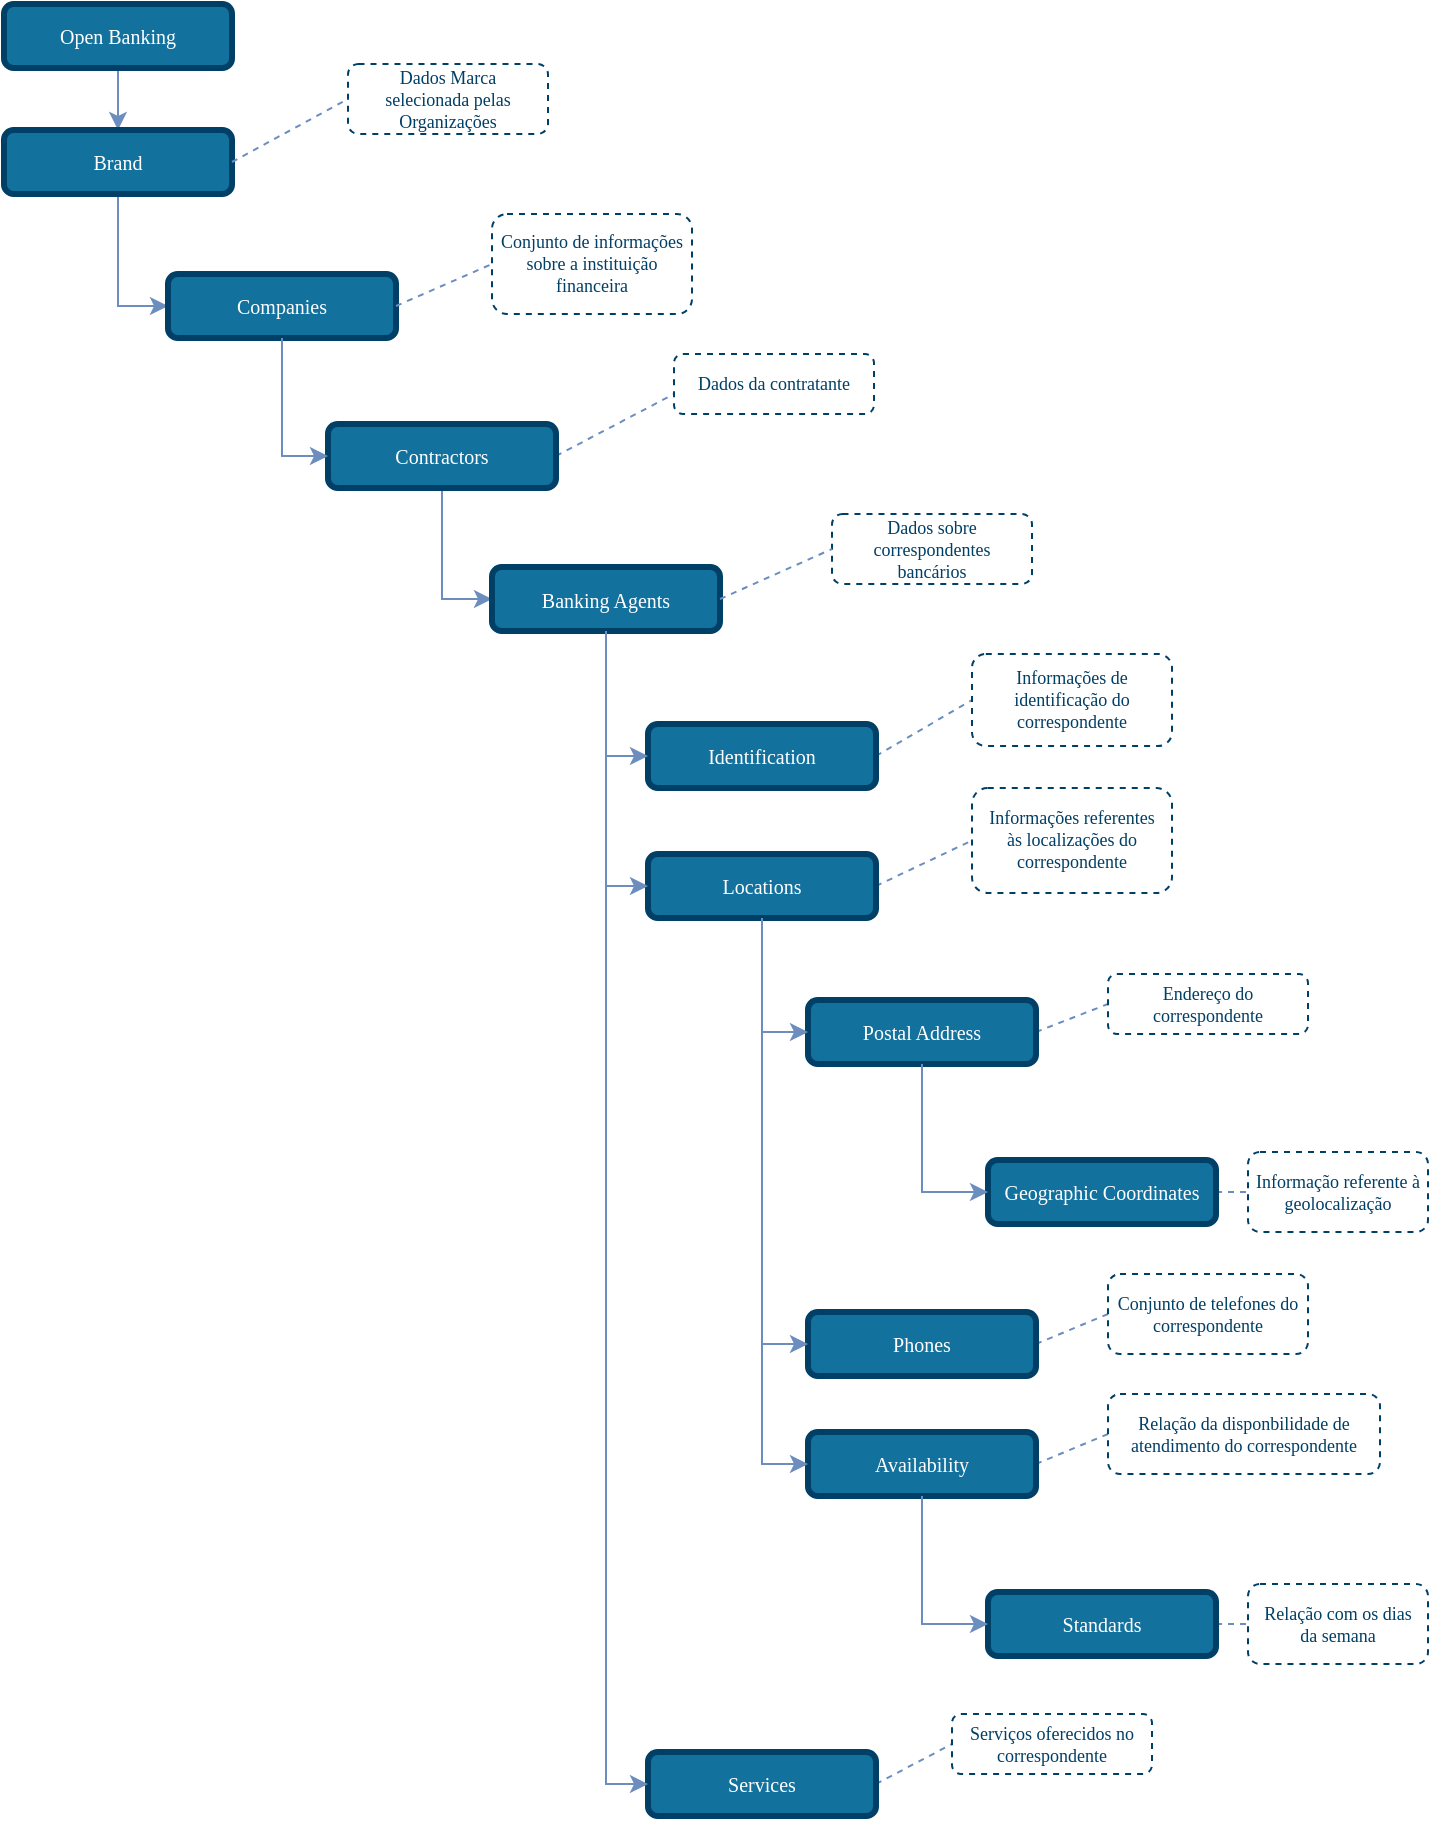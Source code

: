 <mxfile version="13.1.1" type="device"><diagram id="pwx9f-JPc5i2mSrcDJkJ" name="Page-1"><mxGraphModel dx="1646" dy="904" grid="1" gridSize="10" guides="1" tooltips="1" connect="1" arrows="1" fold="1" page="1" pageScale="1" pageWidth="827" pageHeight="1169" math="0" shadow="0"><root><mxCell id="0"/><mxCell id="1" parent="0"/><mxCell id="CP8brj2QoUajFCljk4hs-6" style="edgeStyle=orthogonalEdgeStyle;rounded=0;orthogonalLoop=1;jettySize=auto;html=1;exitX=0.5;exitY=1;exitDx=0;exitDy=0;entryX=0.5;entryY=0;entryDx=0;entryDy=0;endSize=6;fillColor=#dae8fc;strokeColor=#6c8ebf;comic=0;shadow=0;backgroundOutline=0;snapToPoint=0;fixDash=0;endArrow=classic;endFill=1;" parent="1" source="CP8brj2QoUajFCljk4hs-1" target="VmE8CRwHYokzrLCxkQC2-2" edge="1"><mxGeometry relative="1" as="geometry"/></mxCell><mxCell id="CP8brj2QoUajFCljk4hs-1" value="Open Banking" style="rounded=1;whiteSpace=wrap;html=1;comic=0;shadow=0;backgroundOutline=0;snapToPoint=0;fixDash=0;strokeWidth=3;fontFamily=Verdana;fontStyle=0;labelBackgroundColor=none;labelBorderColor=none;fontSize=10;fillColor=#13719E;strokeColor=#003F66;fontColor=#ffffff;" parent="1" vertex="1"><mxGeometry x="158" y="45" width="114" height="32" as="geometry"/></mxCell><mxCell id="s8GSPq7UgO-F03P1_zAw-9" style="edgeStyle=orthogonalEdgeStyle;rounded=0;orthogonalLoop=1;jettySize=auto;html=1;exitX=0.5;exitY=1;exitDx=0;exitDy=0;entryX=0;entryY=0.5;entryDx=0;entryDy=0;strokeColor=#6C8EBF;endArrow=classic;endFill=1;" parent="1" source="CP8brj2QoUajFCljk4hs-3" target="s8GSPq7UgO-F03P1_zAw-1" edge="1"><mxGeometry relative="1" as="geometry"/></mxCell><mxCell id="s8GSPq7UgO-F03P1_zAw-17" style="edgeStyle=none;rounded=1;orthogonalLoop=1;jettySize=auto;html=1;exitX=1;exitY=0.5;exitDx=0;exitDy=0;dashed=1;endArrow=none;endFill=0;endSize=6;strokeColor=#6C8EBF;" parent="1" source="CP8brj2QoUajFCljk4hs-3" edge="1"><mxGeometry relative="1" as="geometry"><mxPoint x="493" y="240" as="targetPoint"/></mxGeometry></mxCell><mxCell id="CP8brj2QoUajFCljk4hs-3" value="Contractors" style="rounded=1;whiteSpace=wrap;html=1;comic=0;shadow=0;backgroundOutline=0;snapToPoint=0;fixDash=0;strokeWidth=3;fontFamily=Verdana;fontStyle=0;labelBackgroundColor=none;labelBorderColor=none;fontSize=10;fillColor=#13719E;strokeColor=#003F66;fontColor=#ffffff;" parent="1" vertex="1"><mxGeometry x="320" y="255" width="114" height="32" as="geometry"/></mxCell><mxCell id="s8GSPq7UgO-F03P1_zAw-22" style="edgeStyle=none;rounded=1;orthogonalLoop=1;jettySize=auto;html=1;exitX=1;exitY=0.5;exitDx=0;exitDy=0;entryX=0;entryY=0.5;entryDx=0;entryDy=0;dashed=1;endArrow=none;endFill=0;endSize=6;strokeColor=#6C8EBF;" parent="1" source="CP8brj2QoUajFCljk4hs-12" target="s8GSPq7UgO-F03P1_zAw-21" edge="1"><mxGeometry relative="1" as="geometry"/></mxCell><mxCell id="CP8brj2QoUajFCljk4hs-12" value="Locations" style="rounded=1;whiteSpace=wrap;html=1;comic=0;shadow=0;backgroundOutline=0;snapToPoint=0;fixDash=0;strokeWidth=3;fontFamily=Verdana;fontStyle=0;labelBackgroundColor=none;labelBorderColor=none;fontSize=10;fillColor=#13719E;strokeColor=#003F66;fontColor=#ffffff;" parent="1" vertex="1"><mxGeometry x="480" y="470" width="114" height="32" as="geometry"/></mxCell><mxCell id="CP8brj2QoUajFCljk4hs-20" value="&lt;font style=&quot;font-size: 9px&quot;&gt;Dados da contratante&lt;/font&gt;" style="rounded=1;whiteSpace=wrap;html=1;shadow=0;comic=0;strokeColor=#003F66;strokeWidth=1;fillColor=#ffffff;gradientColor=#ffffff;fontFamily=Verdana;fontSize=9;fontColor=#003F66;dashed=1;spacingLeft=5;spacing=0;spacingRight=5;spacingBottom=5;spacingTop=5;align=center;verticalAlign=middle;" parent="1" vertex="1"><mxGeometry x="493" y="220" width="100" height="30" as="geometry"/></mxCell><mxCell id="s8GSPq7UgO-F03P1_zAw-1" value="Banking Agents" style="rounded=1;whiteSpace=wrap;html=1;comic=0;shadow=0;backgroundOutline=0;snapToPoint=0;fixDash=0;strokeWidth=3;fontFamily=Verdana;fontStyle=0;labelBackgroundColor=none;labelBorderColor=none;fontSize=10;fillColor=#13719E;strokeColor=#003F66;fontColor=#ffffff;" parent="1" vertex="1"><mxGeometry x="402" y="326.5" width="114" height="32" as="geometry"/></mxCell><mxCell id="s8GSPq7UgO-F03P1_zAw-16" style="rounded=1;orthogonalLoop=1;jettySize=auto;html=1;exitX=1;exitY=0.5;exitDx=0;exitDy=0;entryX=0;entryY=0.5;entryDx=0;entryDy=0;endArrow=none;endFill=0;endSize=6;strokeColor=#6C8EBF;dashed=1;" parent="1" source="s8GSPq7UgO-F03P1_zAw-3" target="s8GSPq7UgO-F03P1_zAw-15" edge="1"><mxGeometry relative="1" as="geometry"/></mxCell><mxCell id="s8GSPq7UgO-F03P1_zAw-3" value="Identification" style="rounded=1;comic=0;shadow=0;backgroundOutline=0;snapToPoint=0;fixDash=0;strokeWidth=3;fontFamily=Verdana;fontStyle=0;labelBorderColor=none;labelBackgroundColor=none;whiteSpace=wrap;html=1;fontSize=10;fillColor=#13719E;strokeColor=#003F66;fontColor=#ffffff;" parent="1" vertex="1"><mxGeometry x="480" y="405" width="114" height="32" as="geometry"/></mxCell><mxCell id="s8GSPq7UgO-F03P1_zAw-15" value="&lt;font style=&quot;font-size: 9px&quot;&gt;Informações de identificação do correspondente&lt;/font&gt;" style="rounded=1;whiteSpace=wrap;html=1;shadow=0;comic=0;strokeColor=#003F66;strokeWidth=1;fillColor=#ffffff;gradientColor=#ffffff;fontFamily=Verdana;fontSize=9;fontColor=#003F66;dashed=1;spacingLeft=5;spacing=0;spacingRight=5;spacingBottom=5;spacingTop=5;align=center;verticalAlign=middle;" parent="1" vertex="1"><mxGeometry x="642" y="370" width="100" height="46" as="geometry"/></mxCell><mxCell id="s8GSPq7UgO-F03P1_zAw-21" value="&lt;font style=&quot;font-size: 9px&quot;&gt;Informações referentes às localizações do correspondente&lt;br&gt;&lt;/font&gt;" style="rounded=1;whiteSpace=wrap;html=1;shadow=0;comic=0;strokeColor=#003F66;strokeWidth=1;fillColor=#ffffff;gradientColor=#ffffff;fontFamily=Verdana;fontSize=9;fontColor=#003F66;dashed=1;spacingLeft=5;spacing=0;spacingRight=5;spacingBottom=5;spacingTop=5;align=center;verticalAlign=middle;" parent="1" vertex="1"><mxGeometry x="642" y="437" width="100" height="52.5" as="geometry"/></mxCell><mxCell id="k1vnd4w29cv4KdcOn8z8-1" value="&lt;font style=&quot;font-size: 9px&quot;&gt;Dados sobre correspondentes bancários&lt;/font&gt;" style="rounded=1;whiteSpace=wrap;html=1;shadow=0;comic=0;strokeColor=#003F66;strokeWidth=1;fillColor=#ffffff;gradientColor=#ffffff;fontFamily=Verdana;fontSize=9;fontColor=#003F66;dashed=1;spacingLeft=5;spacing=0;spacingRight=5;spacingBottom=5;spacingTop=5;align=center;verticalAlign=middle;" parent="1" vertex="1"><mxGeometry x="572" y="300" width="100" height="35" as="geometry"/></mxCell><mxCell id="k1vnd4w29cv4KdcOn8z8-2" style="edgeStyle=none;rounded=1;orthogonalLoop=1;jettySize=auto;html=1;exitX=1;exitY=0.5;exitDx=0;exitDy=0;entryX=0;entryY=0.5;entryDx=0;entryDy=0;dashed=1;endArrow=none;endFill=0;endSize=6;strokeColor=#6C8EBF;" parent="1" source="s8GSPq7UgO-F03P1_zAw-1" target="k1vnd4w29cv4KdcOn8z8-1" edge="1"><mxGeometry relative="1" as="geometry"><mxPoint x="536" y="281" as="sourcePoint"/><mxPoint x="662" y="250" as="targetPoint"/></mxGeometry></mxCell><mxCell id="VmE8CRwHYokzrLCxkQC2-3" style="edgeStyle=orthogonalEdgeStyle;rounded=0;orthogonalLoop=1;jettySize=auto;html=1;entryX=0;entryY=0.5;entryDx=0;entryDy=0;shadow=0;strokeColor=#6c8ebf;fillColor=#dae8fc;endFill=1;endSize=6;comic=0;" parent="1" source="VmE8CRwHYokzrLCxkQC2-2" target="IJG_aPCyLPLOBtCNA-rp-6" edge="1"><mxGeometry relative="1" as="geometry"/></mxCell><mxCell id="VmE8CRwHYokzrLCxkQC2-2" value="Brand" style="rounded=1;whiteSpace=wrap;html=1;comic=0;shadow=0;backgroundOutline=0;snapToPoint=0;fixDash=0;strokeWidth=3;fontFamily=Verdana;fontStyle=0;labelBackgroundColor=none;labelBorderColor=none;fontSize=10;fillColor=#13719E;strokeColor=#003F66;fontColor=#ffffff;" parent="1" vertex="1"><mxGeometry x="158" y="108" width="114" height="32" as="geometry"/></mxCell><mxCell id="67pc04Fv1Amd-nCwGbTu-1" value="Dados Marca selecionada pelas Organizações" style="rounded=1;whiteSpace=wrap;html=1;shadow=0;comic=0;strokeColor=#003F66;strokeWidth=1;fillColor=#ffffff;gradientColor=#ffffff;fontFamily=Verdana;fontSize=9;fontColor=#003F66;dashed=1;spacingLeft=5;spacing=0;spacingRight=5;spacingBottom=5;spacingTop=5;align=center;verticalAlign=middle;" parent="1" vertex="1"><mxGeometry x="330" y="75" width="100" height="35" as="geometry"/></mxCell><mxCell id="67pc04Fv1Amd-nCwGbTu-2" style="edgeStyle=none;rounded=1;orthogonalLoop=1;jettySize=auto;html=1;exitX=1;exitY=0.5;exitDx=0;exitDy=0;entryX=0;entryY=0.5;entryDx=0;entryDy=0;dashed=1;endArrow=none;endFill=0;endSize=6;strokeColor=#6C8EBF;" parent="1" source="VmE8CRwHYokzrLCxkQC2-2" target="67pc04Fv1Amd-nCwGbTu-1" edge="1"><mxGeometry relative="1" as="geometry"><mxPoint x="388" y="185" as="targetPoint"/><mxPoint x="282" y="206" as="sourcePoint"/></mxGeometry></mxCell><mxCell id="IJG_aPCyLPLOBtCNA-rp-4" style="edgeStyle=orthogonalEdgeStyle;rounded=0;orthogonalLoop=1;jettySize=auto;html=1;exitX=0.5;exitY=1;exitDx=0;exitDy=0;entryX=0;entryY=0.5;entryDx=0;entryDy=0;strokeColor=#6C8EBF;endArrow=classic;endFill=1;" parent="1" source="s8GSPq7UgO-F03P1_zAw-1" target="s8GSPq7UgO-F03P1_zAw-3" edge="1"><mxGeometry relative="1" as="geometry"><mxPoint x="479" y="368.5" as="sourcePoint"/><mxPoint x="559" y="421.25" as="targetPoint"/></mxGeometry></mxCell><mxCell id="IJG_aPCyLPLOBtCNA-rp-5" style="edgeStyle=orthogonalEdgeStyle;rounded=0;orthogonalLoop=1;jettySize=auto;html=1;exitX=0.5;exitY=1;exitDx=0;exitDy=0;entryX=0;entryY=0.5;entryDx=0;entryDy=0;strokeColor=#6C8EBF;endArrow=classic;endFill=1;" parent="1" source="s8GSPq7UgO-F03P1_zAw-1" target="CP8brj2QoUajFCljk4hs-12" edge="1"><mxGeometry relative="1" as="geometry"><mxPoint x="489" y="378.5" as="sourcePoint"/><mxPoint x="569" y="431.25" as="targetPoint"/></mxGeometry></mxCell><mxCell id="IJG_aPCyLPLOBtCNA-rp-6" value="Companies" style="rounded=1;whiteSpace=wrap;html=1;comic=0;shadow=0;backgroundOutline=0;snapToPoint=0;fixDash=0;strokeWidth=3;fontFamily=Verdana;fontStyle=0;labelBackgroundColor=none;labelBorderColor=none;fontSize=10;fillColor=#13719E;strokeColor=#003F66;fontColor=#ffffff;" parent="1" vertex="1"><mxGeometry x="240" y="180" width="114" height="32" as="geometry"/></mxCell><mxCell id="IJG_aPCyLPLOBtCNA-rp-7" style="edgeStyle=orthogonalEdgeStyle;rounded=0;orthogonalLoop=1;jettySize=auto;html=1;entryX=0;entryY=0.5;entryDx=0;entryDy=0;shadow=0;strokeColor=#6c8ebf;fillColor=#dae8fc;endFill=1;endSize=6;comic=0;exitX=0.5;exitY=1;exitDx=0;exitDy=0;" parent="1" source="IJG_aPCyLPLOBtCNA-rp-6" target="CP8brj2QoUajFCljk4hs-3" edge="1"><mxGeometry relative="1" as="geometry"><mxPoint x="240" y="329" as="sourcePoint"/><mxPoint x="275" y="385" as="targetPoint"/></mxGeometry></mxCell><mxCell id="IJG_aPCyLPLOBtCNA-rp-8" style="edgeStyle=none;rounded=1;orthogonalLoop=1;jettySize=auto;html=1;entryX=0;entryY=0.5;entryDx=0;entryDy=0;dashed=1;endArrow=none;endFill=0;endSize=6;strokeColor=#6C8EBF;exitX=1;exitY=0.5;exitDx=0;exitDy=0;" parent="1" source="IJG_aPCyLPLOBtCNA-rp-6" target="IJG_aPCyLPLOBtCNA-rp-9" edge="1"><mxGeometry relative="1" as="geometry"><mxPoint x="354" y="192" as="sourcePoint"/></mxGeometry></mxCell><mxCell id="IJG_aPCyLPLOBtCNA-rp-9" value="&lt;font style=&quot;font-size: 9px&quot;&gt;Conjunto de informações sobre a instituição financeira&lt;/font&gt;" style="rounded=1;whiteSpace=wrap;html=1;shadow=0;comic=0;strokeColor=#003F66;strokeWidth=1;fillColor=#ffffff;gradientColor=#ffffff;fontFamily=Verdana;fontSize=9;fontColor=#003F66;dashed=1;spacingLeft=5;spacing=0;spacingRight=5;spacingBottom=5;spacingTop=5;align=center;verticalAlign=middle;" parent="1" vertex="1"><mxGeometry x="402" y="150" width="100" height="50" as="geometry"/></mxCell><mxCell id="OIExhBPCsf27FT57-FMc-3" style="rounded=1;orthogonalLoop=1;jettySize=auto;html=1;exitX=1;exitY=0.5;exitDx=0;exitDy=0;entryX=0;entryY=0.5;entryDx=0;entryDy=0;endArrow=none;endFill=0;endSize=6;strokeColor=#6C8EBF;dashed=1;" parent="1" source="OIExhBPCsf27FT57-FMc-4" target="OIExhBPCsf27FT57-FMc-5" edge="1"><mxGeometry relative="1" as="geometry"/></mxCell><mxCell id="OIExhBPCsf27FT57-FMc-4" value="Services" style="rounded=1;comic=0;shadow=0;backgroundOutline=0;snapToPoint=0;fixDash=0;strokeWidth=3;fontFamily=Verdana;fontStyle=0;labelBorderColor=none;labelBackgroundColor=none;whiteSpace=wrap;html=1;fontSize=10;fillColor=#13719E;strokeColor=#003F66;fontColor=#ffffff;" parent="1" vertex="1"><mxGeometry x="480" y="919" width="114" height="32" as="geometry"/></mxCell><mxCell id="OIExhBPCsf27FT57-FMc-5" value="Serviços oferecidos no correspondente" style="rounded=1;whiteSpace=wrap;html=1;shadow=0;comic=0;strokeColor=#003F66;strokeWidth=1;fillColor=#ffffff;gradientColor=#ffffff;fontFamily=Verdana;fontSize=9;fontColor=#003F66;dashed=1;spacingLeft=5;spacing=0;spacingRight=5;spacingBottom=5;spacingTop=5;align=center;verticalAlign=middle;" parent="1" vertex="1"><mxGeometry x="632" y="900" width="100" height="30" as="geometry"/></mxCell><mxCell id="OIExhBPCsf27FT57-FMc-7" style="edgeStyle=orthogonalEdgeStyle;rounded=0;orthogonalLoop=1;jettySize=auto;html=1;entryX=0;entryY=0.5;entryDx=0;entryDy=0;strokeColor=#6C8EBF;endArrow=classic;endFill=1;exitX=0.5;exitY=1;exitDx=0;exitDy=0;" parent="1" source="s8GSPq7UgO-F03P1_zAw-1" target="OIExhBPCsf27FT57-FMc-4" edge="1"><mxGeometry relative="1" as="geometry"><mxPoint x="342" y="440" as="sourcePoint"/><mxPoint x="552" y="572.75" as="targetPoint"/></mxGeometry></mxCell><mxCell id="OIExhBPCsf27FT57-FMc-9" style="rounded=1;orthogonalLoop=1;jettySize=auto;html=1;exitX=1;exitY=0.5;exitDx=0;exitDy=0;entryX=0;entryY=0.5;entryDx=0;entryDy=0;endArrow=none;endFill=0;endSize=6;strokeColor=#6C8EBF;dashed=1;" parent="1" source="OIExhBPCsf27FT57-FMc-10" target="OIExhBPCsf27FT57-FMc-11" edge="1"><mxGeometry relative="1" as="geometry"/></mxCell><mxCell id="OIExhBPCsf27FT57-FMc-10" value="Postal Address" style="rounded=1;comic=0;shadow=0;backgroundOutline=0;snapToPoint=0;fixDash=0;strokeWidth=3;fontFamily=Verdana;fontStyle=0;labelBorderColor=none;labelBackgroundColor=none;whiteSpace=wrap;html=1;fontSize=10;fillColor=#13719E;strokeColor=#003F66;fontColor=#ffffff;" parent="1" vertex="1"><mxGeometry x="560" y="543" width="114" height="32" as="geometry"/></mxCell><mxCell id="OIExhBPCsf27FT57-FMc-11" value="&lt;span&gt;Endereço do correspondente&lt;/span&gt;" style="rounded=1;whiteSpace=wrap;html=1;shadow=0;comic=0;strokeColor=#003F66;strokeWidth=1;fillColor=#ffffff;gradientColor=#ffffff;fontFamily=Verdana;fontSize=9;fontColor=#003F66;dashed=1;spacingLeft=5;spacing=0;spacingRight=5;spacingBottom=5;spacingTop=5;align=center;verticalAlign=middle;" parent="1" vertex="1"><mxGeometry x="710" y="530" width="100" height="30" as="geometry"/></mxCell><mxCell id="OIExhBPCsf27FT57-FMc-12" style="edgeStyle=orthogonalEdgeStyle;rounded=0;orthogonalLoop=1;jettySize=auto;html=1;entryX=0;entryY=0.5;entryDx=0;entryDy=0;strokeColor=#6C8EBF;endArrow=classic;endFill=1;exitX=0.5;exitY=1;exitDx=0;exitDy=0;" parent="1" source="CP8brj2QoUajFCljk4hs-12" target="OIExhBPCsf27FT57-FMc-10" edge="1"><mxGeometry relative="1" as="geometry"><mxPoint x="542" y="510" as="sourcePoint"/><mxPoint x="490" y="431" as="targetPoint"/></mxGeometry></mxCell><mxCell id="OIExhBPCsf27FT57-FMc-15" style="rounded=1;orthogonalLoop=1;jettySize=auto;html=1;exitX=1;exitY=0.5;exitDx=0;exitDy=0;entryX=0;entryY=0.5;entryDx=0;entryDy=0;endArrow=none;endFill=0;endSize=6;strokeColor=#6C8EBF;dashed=1;" parent="1" source="OIExhBPCsf27FT57-FMc-16" target="OIExhBPCsf27FT57-FMc-17" edge="1"><mxGeometry relative="1" as="geometry"/></mxCell><mxCell id="OIExhBPCsf27FT57-FMc-16" value="Phones" style="rounded=1;comic=0;shadow=0;backgroundOutline=0;snapToPoint=0;fixDash=0;strokeWidth=3;fontFamily=Verdana;fontStyle=0;labelBorderColor=none;labelBackgroundColor=none;whiteSpace=wrap;html=1;fontSize=10;fillColor=#13719E;strokeColor=#003F66;fontColor=#ffffff;" parent="1" vertex="1"><mxGeometry x="560" y="699" width="114" height="32" as="geometry"/></mxCell><mxCell id="OIExhBPCsf27FT57-FMc-17" value="&lt;span&gt;Conjunto de telefones do correspondente&lt;/span&gt;" style="rounded=1;whiteSpace=wrap;html=1;shadow=0;comic=0;strokeColor=#003F66;strokeWidth=1;fillColor=#ffffff;gradientColor=#ffffff;fontFamily=Verdana;fontSize=9;fontColor=#003F66;dashed=1;spacingLeft=5;spacing=0;spacingRight=5;spacingBottom=5;spacingTop=5;align=center;verticalAlign=middle;" parent="1" vertex="1"><mxGeometry x="710" y="680" width="100" height="40" as="geometry"/></mxCell><mxCell id="OIExhBPCsf27FT57-FMc-18" style="edgeStyle=orthogonalEdgeStyle;rounded=0;orthogonalLoop=1;jettySize=auto;html=1;entryX=0;entryY=0.5;entryDx=0;entryDy=0;strokeColor=#6C8EBF;endArrow=classic;endFill=1;exitX=0.5;exitY=1;exitDx=0;exitDy=0;" parent="1" source="CP8brj2QoUajFCljk4hs-12" target="OIExhBPCsf27FT57-FMc-16" edge="1"><mxGeometry relative="1" as="geometry"><mxPoint x="502" y="550" as="sourcePoint"/><mxPoint x="582" y="579" as="targetPoint"/></mxGeometry></mxCell><mxCell id="OIExhBPCsf27FT57-FMc-23" style="rounded=1;orthogonalLoop=1;jettySize=auto;html=1;exitX=1;exitY=0.5;exitDx=0;exitDy=0;entryX=0;entryY=0.5;entryDx=0;entryDy=0;endArrow=none;endFill=0;endSize=6;strokeColor=#6C8EBF;dashed=1;" parent="1" source="OIExhBPCsf27FT57-FMc-24" target="OIExhBPCsf27FT57-FMc-25" edge="1"><mxGeometry relative="1" as="geometry"/></mxCell><mxCell id="OIExhBPCsf27FT57-FMc-24" value="Availability" style="rounded=1;comic=0;shadow=0;backgroundOutline=0;snapToPoint=0;fixDash=0;strokeWidth=3;fontFamily=Verdana;fontStyle=0;labelBorderColor=none;labelBackgroundColor=none;whiteSpace=wrap;html=1;fontSize=10;fillColor=#13719E;strokeColor=#003F66;fontColor=#ffffff;" parent="1" vertex="1"><mxGeometry x="560" y="759" width="114" height="32" as="geometry"/></mxCell><mxCell id="OIExhBPCsf27FT57-FMc-25" value="Relação da disponbilidade de atendimento do correspondente" style="rounded=1;whiteSpace=wrap;html=1;shadow=0;comic=0;strokeColor=#003F66;strokeWidth=1;fillColor=#ffffff;gradientColor=#ffffff;fontFamily=Verdana;fontSize=9;fontColor=#003F66;dashed=1;spacingLeft=5;spacing=0;spacingRight=5;spacingBottom=5;spacingTop=5;align=center;verticalAlign=middle;" parent="1" vertex="1"><mxGeometry x="710" y="740" width="136" height="40" as="geometry"/></mxCell><mxCell id="OIExhBPCsf27FT57-FMc-26" style="edgeStyle=orthogonalEdgeStyle;rounded=0;orthogonalLoop=1;jettySize=auto;html=1;entryX=0;entryY=0.5;entryDx=0;entryDy=0;strokeColor=#6C8EBF;endArrow=classic;endFill=1;" parent="1" source="CP8brj2QoUajFCljk4hs-12" target="OIExhBPCsf27FT57-FMc-24" edge="1"><mxGeometry relative="1" as="geometry"><mxPoint x="547" y="504" as="sourcePoint"/><mxPoint x="582" y="635" as="targetPoint"/></mxGeometry></mxCell><mxCell id="OIExhBPCsf27FT57-FMc-27" style="rounded=1;orthogonalLoop=1;jettySize=auto;html=1;exitX=1;exitY=0.5;exitDx=0;exitDy=0;entryX=0;entryY=0.5;entryDx=0;entryDy=0;endArrow=none;endFill=0;endSize=6;strokeColor=#6C8EBF;dashed=1;" parent="1" source="OIExhBPCsf27FT57-FMc-28" target="OIExhBPCsf27FT57-FMc-29" edge="1"><mxGeometry relative="1" as="geometry"/></mxCell><mxCell id="OIExhBPCsf27FT57-FMc-28" value="Standards" style="rounded=1;comic=0;shadow=0;backgroundOutline=0;snapToPoint=0;fixDash=0;strokeWidth=3;fontFamily=Verdana;fontStyle=0;labelBorderColor=none;labelBackgroundColor=none;whiteSpace=wrap;html=1;fontSize=10;fillColor=#13719E;strokeColor=#003F66;fontColor=#ffffff;" parent="1" vertex="1"><mxGeometry x="650" y="839" width="114" height="32" as="geometry"/></mxCell><mxCell id="OIExhBPCsf27FT57-FMc-29" value="Relação com os dias da semana" style="rounded=1;whiteSpace=wrap;html=1;shadow=0;comic=0;strokeColor=#003F66;strokeWidth=1;fillColor=#ffffff;gradientColor=#ffffff;fontFamily=Verdana;fontSize=9;fontColor=#003F66;dashed=1;spacingLeft=5;spacing=0;spacingRight=5;spacingBottom=5;spacingTop=5;align=center;verticalAlign=middle;" parent="1" vertex="1"><mxGeometry x="780" y="835" width="90" height="40" as="geometry"/></mxCell><mxCell id="OIExhBPCsf27FT57-FMc-30" style="edgeStyle=orthogonalEdgeStyle;rounded=0;orthogonalLoop=1;jettySize=auto;html=1;entryX=0;entryY=0.5;entryDx=0;entryDy=0;strokeColor=#6C8EBF;endArrow=classic;endFill=1;exitX=0.5;exitY=1;exitDx=0;exitDy=0;" parent="1" source="OIExhBPCsf27FT57-FMc-24" target="OIExhBPCsf27FT57-FMc-28" edge="1"><mxGeometry relative="1" as="geometry"><mxPoint x="610" y="810" as="sourcePoint"/><mxPoint x="563" y="747" as="targetPoint"/></mxGeometry></mxCell><mxCell id="3vJQ2y9aE7ilxJls98TV-1" style="rounded=1;orthogonalLoop=1;jettySize=auto;html=1;exitX=1;exitY=0.5;exitDx=0;exitDy=0;entryX=0;entryY=0.5;entryDx=0;entryDy=0;endArrow=none;endFill=0;endSize=6;strokeColor=#6C8EBF;dashed=1;" parent="1" source="3vJQ2y9aE7ilxJls98TV-2" target="3vJQ2y9aE7ilxJls98TV-3" edge="1"><mxGeometry relative="1" as="geometry"/></mxCell><mxCell id="3vJQ2y9aE7ilxJls98TV-2" value="Geographic Coordinates" style="rounded=1;comic=0;shadow=0;backgroundOutline=0;snapToPoint=0;fixDash=0;strokeWidth=3;fontFamily=Verdana;fontStyle=0;labelBorderColor=none;labelBackgroundColor=none;whiteSpace=wrap;html=1;fontSize=10;fillColor=#13719E;strokeColor=#003F66;fontColor=#ffffff;" parent="1" vertex="1"><mxGeometry x="650" y="623" width="114" height="32" as="geometry"/></mxCell><mxCell id="3vJQ2y9aE7ilxJls98TV-3" value="Informação referente à geolocalização" style="rounded=1;whiteSpace=wrap;html=1;shadow=0;comic=0;strokeColor=#003F66;strokeWidth=1;fillColor=#ffffff;gradientColor=#ffffff;fontFamily=Verdana;fontSize=9;fontColor=#003F66;dashed=1;spacingLeft=5;spacing=0;spacingRight=5;spacingBottom=5;spacingTop=5;align=center;verticalAlign=middle;" parent="1" vertex="1"><mxGeometry x="780" y="619" width="90" height="40" as="geometry"/></mxCell><mxCell id="3vJQ2y9aE7ilxJls98TV-4" style="edgeStyle=orthogonalEdgeStyle;rounded=0;orthogonalLoop=1;jettySize=auto;html=1;entryX=0;entryY=0.5;entryDx=0;entryDy=0;strokeColor=#6C8EBF;endArrow=classic;endFill=1;" parent="1" source="OIExhBPCsf27FT57-FMc-10" target="3vJQ2y9aE7ilxJls98TV-2" edge="1"><mxGeometry relative="1" as="geometry"><mxPoint x="600" y="575" as="sourcePoint"/><mxPoint x="546" y="531" as="targetPoint"/></mxGeometry></mxCell></root></mxGraphModel></diagram></mxfile>